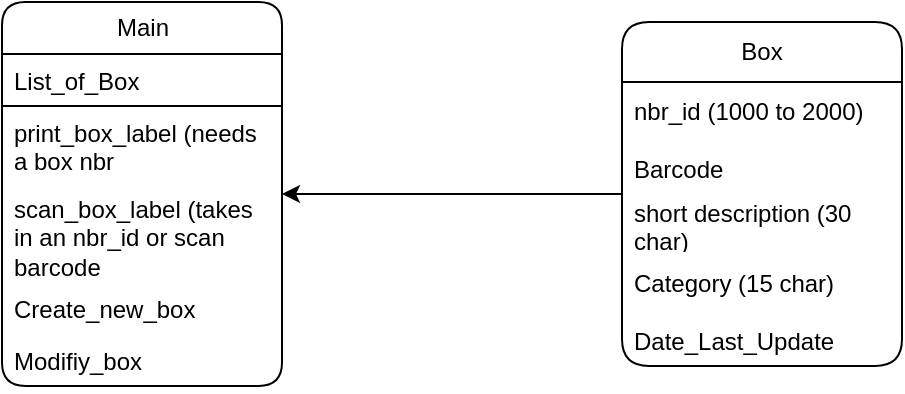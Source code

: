 <mxfile version="25.0.2">
  <diagram id="C5RBs43oDa-KdzZeNtuy" name="Page-1">
    <mxGraphModel dx="1434" dy="844" grid="1" gridSize="10" guides="1" tooltips="1" connect="1" arrows="1" fold="1" page="1" pageScale="1" pageWidth="827" pageHeight="1169" math="0" shadow="0">
      <root>
        <mxCell id="WIyWlLk6GJQsqaUBKTNV-0" />
        <mxCell id="WIyWlLk6GJQsqaUBKTNV-1" parent="WIyWlLk6GJQsqaUBKTNV-0" />
        <mxCell id="Jb-RHOOBqp8sRcBNKb8y-23" style="edgeStyle=orthogonalEdgeStyle;rounded=0;orthogonalLoop=1;jettySize=auto;html=1;entryX=1;entryY=0.5;entryDx=0;entryDy=0;" edge="1" parent="WIyWlLk6GJQsqaUBKTNV-1" source="Jb-RHOOBqp8sRcBNKb8y-4" target="Jb-RHOOBqp8sRcBNKb8y-10">
          <mxGeometry relative="1" as="geometry" />
        </mxCell>
        <mxCell id="Jb-RHOOBqp8sRcBNKb8y-4" value="Box" style="swimlane;fontStyle=0;childLayout=stackLayout;horizontal=1;startSize=30;horizontalStack=0;resizeParent=1;resizeParentMax=0;resizeLast=0;collapsible=1;marginBottom=0;whiteSpace=wrap;html=1;glass=0;swimlaneLine=1;rounded=1;shadow=0;" vertex="1" parent="WIyWlLk6GJQsqaUBKTNV-1">
          <mxGeometry x="499" y="280" width="140" height="172" as="geometry" />
        </mxCell>
        <mxCell id="Jb-RHOOBqp8sRcBNKb8y-5" value="nbr_id (1000 to 2000)" style="text;strokeColor=none;fillColor=none;align=left;verticalAlign=middle;spacingLeft=4;spacingRight=4;overflow=hidden;points=[[0,0.5],[1,0.5]];portConstraint=eastwest;rotatable=0;whiteSpace=wrap;html=1;" vertex="1" parent="Jb-RHOOBqp8sRcBNKb8y-4">
          <mxGeometry y="30" width="140" height="30" as="geometry" />
        </mxCell>
        <mxCell id="Jb-RHOOBqp8sRcBNKb8y-9" value="Barcode" style="text;strokeColor=none;fillColor=none;align=left;verticalAlign=top;spacingLeft=4;spacingRight=4;overflow=hidden;rotatable=0;points=[[0,0.5],[1,0.5]];portConstraint=eastwest;whiteSpace=wrap;html=1;" vertex="1" parent="Jb-RHOOBqp8sRcBNKb8y-4">
          <mxGeometry y="60" width="140" height="26" as="geometry" />
        </mxCell>
        <mxCell id="Jb-RHOOBqp8sRcBNKb8y-6" value="short description (30 char)" style="text;strokeColor=none;fillColor=none;align=left;verticalAlign=middle;spacingLeft=4;spacingRight=4;overflow=hidden;points=[[0,0.5],[1,0.5]];portConstraint=eastwest;rotatable=0;whiteSpace=wrap;html=1;" vertex="1" parent="Jb-RHOOBqp8sRcBNKb8y-4">
          <mxGeometry y="86" width="140" height="30" as="geometry" />
        </mxCell>
        <mxCell id="Jb-RHOOBqp8sRcBNKb8y-7" value="Category (15 char)" style="text;strokeColor=none;fillColor=none;align=left;verticalAlign=middle;spacingLeft=4;spacingRight=4;overflow=hidden;points=[[0,0.5],[1,0.5]];portConstraint=eastwest;rotatable=0;whiteSpace=wrap;html=1;" vertex="1" parent="Jb-RHOOBqp8sRcBNKb8y-4">
          <mxGeometry y="116" width="140" height="30" as="geometry" />
        </mxCell>
        <mxCell id="Jb-RHOOBqp8sRcBNKb8y-8" value="Date_Last_Update" style="text;strokeColor=none;fillColor=none;align=left;verticalAlign=top;spacingLeft=4;spacingRight=4;overflow=hidden;rotatable=0;points=[[0,0.5],[1,0.5]];portConstraint=eastwest;whiteSpace=wrap;html=1;" vertex="1" parent="Jb-RHOOBqp8sRcBNKb8y-4">
          <mxGeometry y="146" width="140" height="26" as="geometry" />
        </mxCell>
        <mxCell id="Jb-RHOOBqp8sRcBNKb8y-10" value="Main" style="swimlane;fontStyle=0;childLayout=stackLayout;horizontal=1;startSize=26;fillColor=none;horizontalStack=0;resizeParent=1;resizeParentMax=0;resizeLast=0;collapsible=1;marginBottom=0;html=1;rounded=1;direction=east;" vertex="1" parent="WIyWlLk6GJQsqaUBKTNV-1">
          <mxGeometry x="189" y="270" width="140" height="192" as="geometry" />
        </mxCell>
        <mxCell id="Jb-RHOOBqp8sRcBNKb8y-11" value="List_of_Box" style="text;strokeColor=default;fillColor=none;align=left;verticalAlign=top;spacingLeft=4;spacingRight=4;overflow=hidden;rotatable=0;points=[[0,0.5],[1,0.5]];portConstraint=eastwest;whiteSpace=wrap;html=1;" vertex="1" parent="Jb-RHOOBqp8sRcBNKb8y-10">
          <mxGeometry y="26" width="140" height="26" as="geometry" />
        </mxCell>
        <mxCell id="Jb-RHOOBqp8sRcBNKb8y-14" value="print_box_label (needs a box nbr&lt;div&gt;&lt;br&gt;&lt;/div&gt;" style="text;strokeColor=none;fillColor=none;align=left;verticalAlign=top;spacingLeft=4;spacingRight=4;overflow=hidden;rotatable=0;points=[[0,0.5],[1,0.5]];portConstraint=eastwest;whiteSpace=wrap;html=1;" vertex="1" parent="Jb-RHOOBqp8sRcBNKb8y-10">
          <mxGeometry y="52" width="140" height="38" as="geometry" />
        </mxCell>
        <mxCell id="Jb-RHOOBqp8sRcBNKb8y-20" value="scan_box_label (takes in an nbr_id or scan barcode" style="text;strokeColor=none;fillColor=none;align=left;verticalAlign=top;spacingLeft=4;spacingRight=4;overflow=hidden;rotatable=0;points=[[0,0.5],[1,0.5]];portConstraint=eastwest;whiteSpace=wrap;html=1;" vertex="1" parent="Jb-RHOOBqp8sRcBNKb8y-10">
          <mxGeometry y="90" width="140" height="50" as="geometry" />
        </mxCell>
        <mxCell id="Jb-RHOOBqp8sRcBNKb8y-21" value="Create_new_box" style="text;strokeColor=none;fillColor=none;align=left;verticalAlign=top;spacingLeft=4;spacingRight=4;overflow=hidden;rotatable=0;points=[[0,0.5],[1,0.5]];portConstraint=eastwest;whiteSpace=wrap;html=1;" vertex="1" parent="Jb-RHOOBqp8sRcBNKb8y-10">
          <mxGeometry y="140" width="140" height="26" as="geometry" />
        </mxCell>
        <mxCell id="Jb-RHOOBqp8sRcBNKb8y-22" value="Modifiy_box" style="text;strokeColor=none;fillColor=none;align=left;verticalAlign=top;spacingLeft=4;spacingRight=4;overflow=hidden;rotatable=0;points=[[0,0.5],[1,0.5]];portConstraint=eastwest;whiteSpace=wrap;html=1;" vertex="1" parent="Jb-RHOOBqp8sRcBNKb8y-10">
          <mxGeometry y="166" width="140" height="26" as="geometry" />
        </mxCell>
      </root>
    </mxGraphModel>
  </diagram>
</mxfile>
